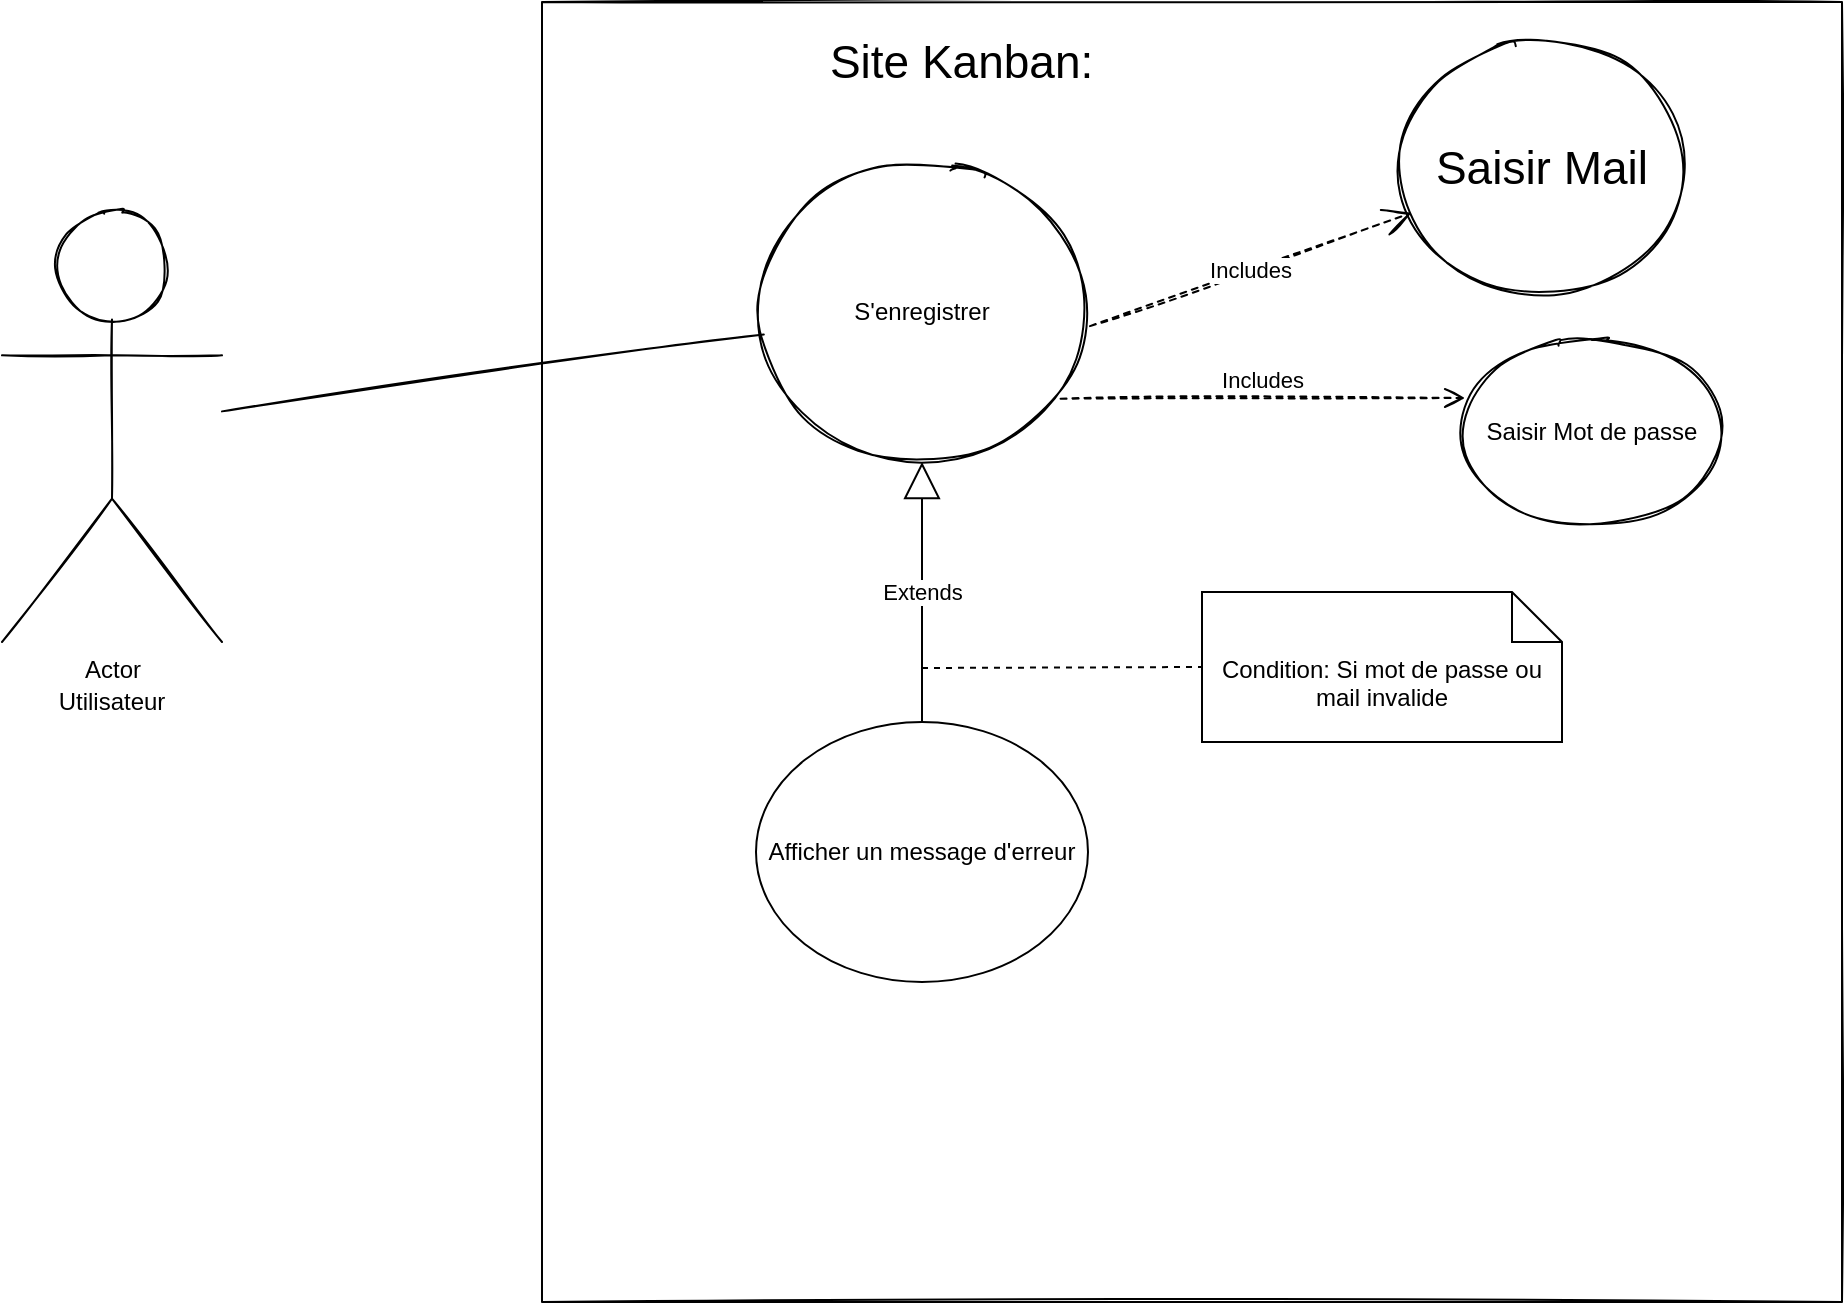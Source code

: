 <mxfile version="13.9.9" type="device"><diagram id="-oU4dKojD2yNwlP5gbWR" name="Page-1"><mxGraphModel dx="1086" dy="966" grid="1" gridSize="10" guides="1" tooltips="1" connect="1" arrows="1" fold="1" page="1" pageScale="1" pageWidth="827" pageHeight="1169" math="0" shadow="0"><root><mxCell id="0"/><mxCell id="1" parent="0"/><mxCell id="BGlpDgHEp5AZBja-6y2O-2" value="Utilisateur" style="text;html=1;align=center;verticalAlign=middle;whiteSpace=wrap;rounded=0;sketch=1;" vertex="1" parent="1"><mxGeometry x="80" y="400" width="50" height="20" as="geometry"/></mxCell><mxCell id="BGlpDgHEp5AZBja-6y2O-3" value="" style="whiteSpace=wrap;html=1;aspect=fixed;sketch=1;" vertex="1" parent="1"><mxGeometry x="320" y="60" width="650" height="650" as="geometry"/></mxCell><mxCell id="BGlpDgHEp5AZBja-6y2O-4" value="Site Kanban:&amp;nbsp;" style="text;html=1;align=center;verticalAlign=middle;whiteSpace=wrap;rounded=0;fontSize=23;sketch=1;" vertex="1" parent="1"><mxGeometry x="440" y="80" width="186" height="20" as="geometry"/></mxCell><mxCell id="BGlpDgHEp5AZBja-6y2O-5" value="S'enregistrer" style="ellipse;whiteSpace=wrap;html=1;sketch=1;" vertex="1" parent="1"><mxGeometry x="430" y="140" width="160" height="150" as="geometry"/></mxCell><mxCell id="BGlpDgHEp5AZBja-6y2O-6" value="" style="endArrow=none;html=1;sketch=1;" edge="1" parent="1" source="BGlpDgHEp5AZBja-6y2O-11" target="BGlpDgHEp5AZBja-6y2O-5"><mxGeometry width="50" height="50" relative="1" as="geometry"><mxPoint x="160" y="250.593" as="sourcePoint"/><mxPoint x="320" y="360" as="targetPoint"/></mxGeometry></mxCell><mxCell id="BGlpDgHEp5AZBja-6y2O-7" value="&lt;font style=&quot;font-size: 23px&quot;&gt;Saisir Mail&lt;/font&gt;" style="ellipse;whiteSpace=wrap;html=1;sketch=1;" vertex="1" parent="1"><mxGeometry x="750" y="80" width="140" height="125" as="geometry"/></mxCell><mxCell id="BGlpDgHEp5AZBja-6y2O-8" value="Includes" style="endArrow=open;endSize=12;dashed=1;html=1;exitX=1.025;exitY=0.547;exitDx=0;exitDy=0;sketch=1;exitPerimeter=0;" edge="1" parent="1" source="BGlpDgHEp5AZBja-6y2O-5" target="BGlpDgHEp5AZBja-6y2O-7"><mxGeometry x="-0.001" width="160" relative="1" as="geometry"><mxPoint x="430" y="210" as="sourcePoint"/><mxPoint x="590" y="210" as="targetPoint"/><Array as="points"/><mxPoint as="offset"/></mxGeometry></mxCell><mxCell id="BGlpDgHEp5AZBja-6y2O-9" value="Includes" style="html=1;verticalAlign=bottom;endArrow=open;dashed=1;endSize=8;exitX=0.933;exitY=0.789;exitDx=0;exitDy=0;exitPerimeter=0;sketch=1;entryX=0.012;entryY=0.311;entryDx=0;entryDy=0;entryPerimeter=0;" edge="1" parent="1" source="BGlpDgHEp5AZBja-6y2O-5" target="BGlpDgHEp5AZBja-6y2O-10"><mxGeometry relative="1" as="geometry"><mxPoint x="550" y="290" as="sourcePoint"/><mxPoint x="470" y="290" as="targetPoint"/></mxGeometry></mxCell><mxCell id="BGlpDgHEp5AZBja-6y2O-10" value="Saisir Mot de passe" style="ellipse;whiteSpace=wrap;html=1;sketch=1;" vertex="1" parent="1"><mxGeometry x="780" y="230" width="130" height="90" as="geometry"/></mxCell><mxCell id="BGlpDgHEp5AZBja-6y2O-11" value="Actor" style="shape=umlActor;verticalLabelPosition=bottom;verticalAlign=top;html=1;outlineConnect=0;sketch=1;" vertex="1" parent="1"><mxGeometry x="50" y="165" width="110" height="215" as="geometry"/></mxCell><mxCell id="BGlpDgHEp5AZBja-6y2O-16" value="Afficher un message d'erreur" style="ellipse;whiteSpace=wrap;html=1;" vertex="1" parent="1"><mxGeometry x="427" y="420" width="166" height="130" as="geometry"/></mxCell><mxCell id="BGlpDgHEp5AZBja-6y2O-17" value="Extends" style="endArrow=block;endSize=16;endFill=0;html=1;entryX=0.5;entryY=1;entryDx=0;entryDy=0;exitX=0.5;exitY=0;exitDx=0;exitDy=0;" edge="1" parent="1" source="BGlpDgHEp5AZBja-6y2O-16" target="BGlpDgHEp5AZBja-6y2O-5"><mxGeometry width="160" relative="1" as="geometry"><mxPoint x="330" y="490" as="sourcePoint"/><mxPoint x="490" y="490" as="targetPoint"/></mxGeometry></mxCell><mxCell id="BGlpDgHEp5AZBja-6y2O-18" value="Condition: Si mot de passe ou mail invalide" style="shape=note2;boundedLbl=1;whiteSpace=wrap;html=1;size=25;verticalAlign=top;align=center;" vertex="1" parent="1"><mxGeometry x="650" y="355" width="180" height="75" as="geometry"/></mxCell><mxCell id="BGlpDgHEp5AZBja-6y2O-19" value="" style="endArrow=none;dashed=1;html=1;entryX=0;entryY=0.5;entryDx=0;entryDy=0;entryPerimeter=0;" edge="1" parent="1" target="BGlpDgHEp5AZBja-6y2O-18"><mxGeometry width="50" height="50" relative="1" as="geometry"><mxPoint x="510" y="393" as="sourcePoint"/><mxPoint x="440" y="470" as="targetPoint"/></mxGeometry></mxCell></root></mxGraphModel></diagram></mxfile>